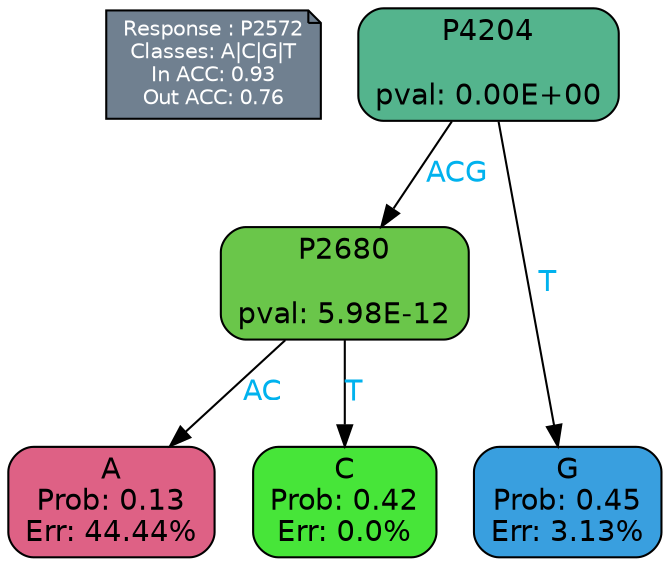 digraph Tree {
node [shape=box, style="filled, rounded", color="black", fontname=helvetica] ;
graph [ranksep=equally, splines=polylines, bgcolor=transparent, dpi=600] ;
edge [fontname=helvetica] ;
LEGEND [label="Response : P2572
Classes: A|C|G|T
In ACC: 0.93
Out ACC: 0.76
",shape=note,align=left,style=filled,fillcolor="slategray",fontcolor="white",fontsize=10];1 [label="P4204

pval: 0.00E+00", fillcolor="#54b48d"] ;
2 [label="P2680

pval: 5.98E-12", fillcolor="#6ac64a"] ;
3 [label="A
Prob: 0.13
Err: 44.44%", fillcolor="#de6185"] ;
4 [label="C
Prob: 0.42
Err: 0.0%", fillcolor="#47e539"] ;
5 [label="G
Prob: 0.45
Err: 3.13%", fillcolor="#399fdf"] ;
1 -> 2 [label="ACG",fontcolor=deepskyblue2] ;
1 -> 5 [label="T",fontcolor=deepskyblue2] ;
2 -> 3 [label="AC",fontcolor=deepskyblue2] ;
2 -> 4 [label="T",fontcolor=deepskyblue2] ;
{rank = same; 3;4;5;}{rank = same; LEGEND;1;}}